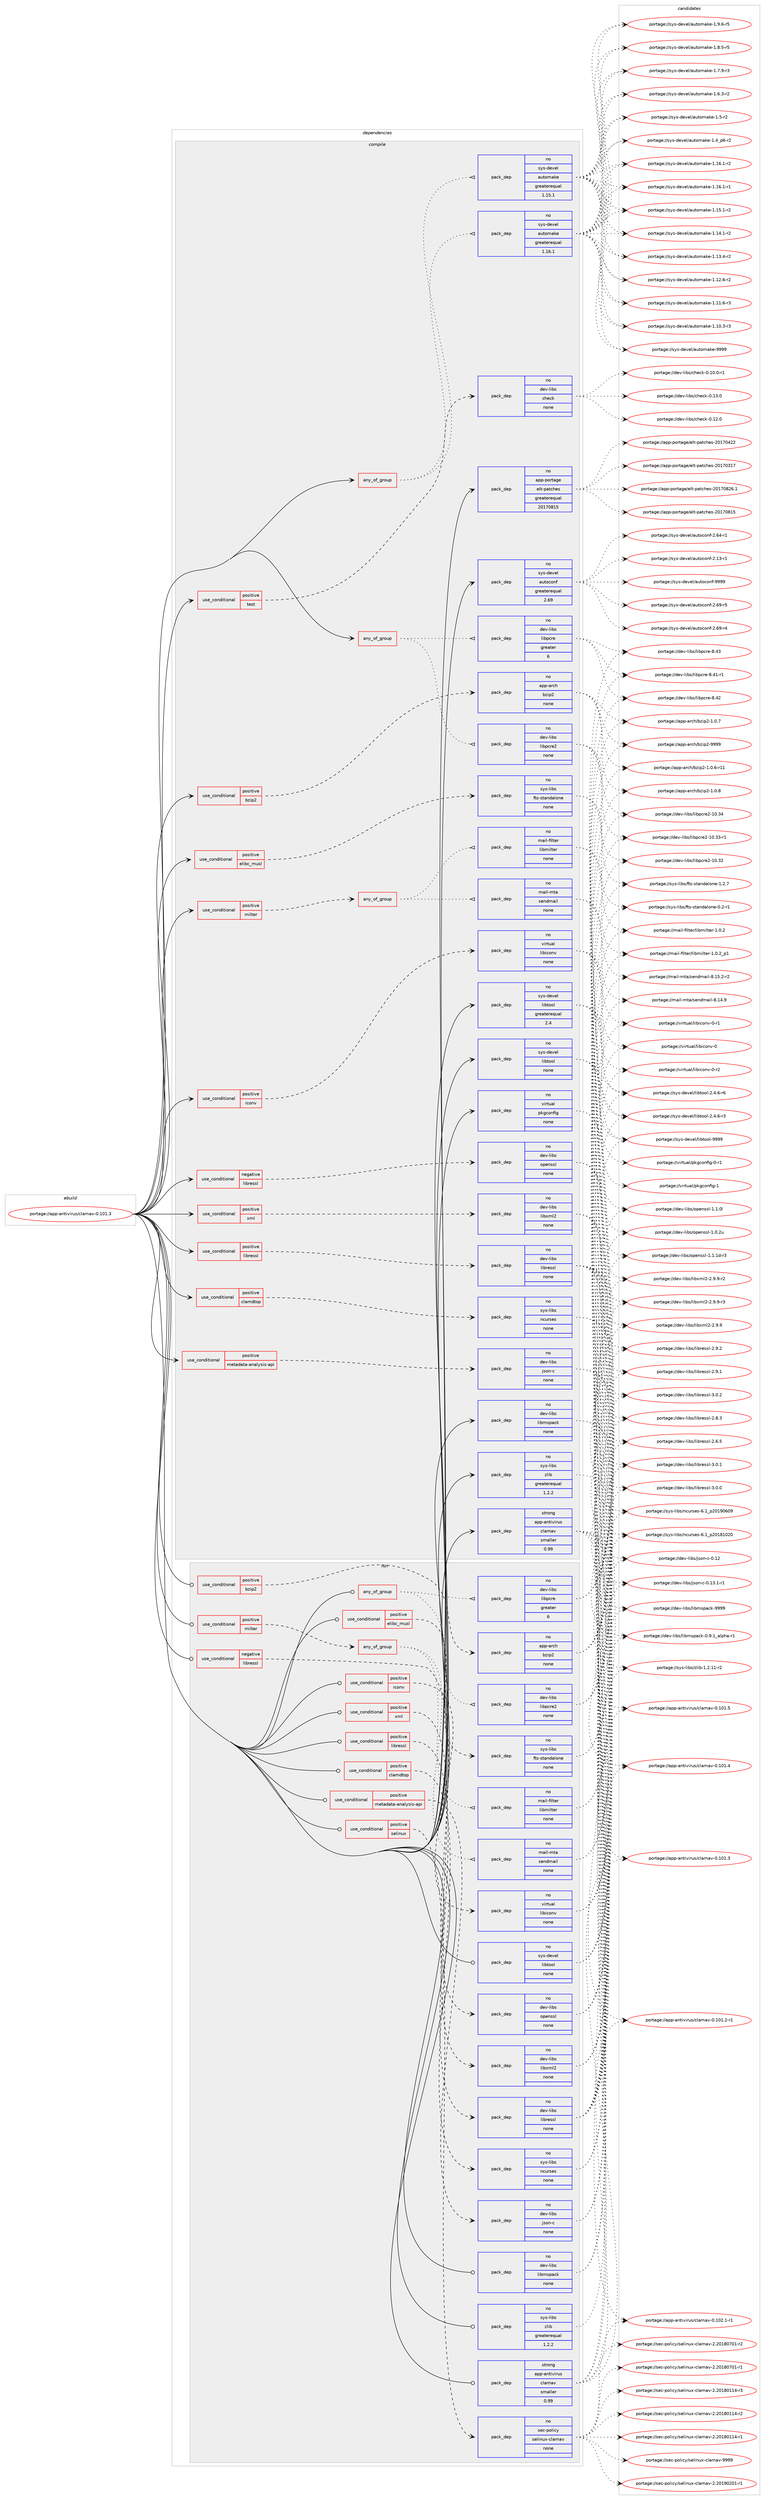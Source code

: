 digraph prolog {

# *************
# Graph options
# *************

newrank=true;
concentrate=true;
compound=true;
graph [rankdir=LR,fontname=Helvetica,fontsize=10,ranksep=1.5];#, ranksep=2.5, nodesep=0.2];
edge  [arrowhead=vee];
node  [fontname=Helvetica,fontsize=10];

# **********
# The ebuild
# **********

subgraph cluster_leftcol {
color=gray;
label=<<i>ebuild</i>>;
id [label="portage://app-antivirus/clamav-0.101.3", color=red, width=4, href="../app-antivirus/clamav-0.101.3.svg"];
}

# ****************
# The dependencies
# ****************

subgraph cluster_midcol {
color=gray;
label=<<i>dependencies</i>>;
subgraph cluster_compile {
fillcolor="#eeeeee";
style=filled;
label=<<i>compile</i>>;
subgraph any8374 {
dependency650120 [label=<<TABLE BORDER="0" CELLBORDER="1" CELLSPACING="0" CELLPADDING="4"><TR><TD CELLPADDING="10">any_of_group</TD></TR></TABLE>>, shape=none, color=red];subgraph pack487961 {
dependency650121 [label=<<TABLE BORDER="0" CELLBORDER="1" CELLSPACING="0" CELLPADDING="4" WIDTH="220"><TR><TD ROWSPAN="6" CELLPADDING="30">pack_dep</TD></TR><TR><TD WIDTH="110">no</TD></TR><TR><TD>dev-libs</TD></TR><TR><TD>libpcre2</TD></TR><TR><TD>none</TD></TR><TR><TD></TD></TR></TABLE>>, shape=none, color=blue];
}
dependency650120:e -> dependency650121:w [weight=20,style="dotted",arrowhead="oinv"];
subgraph pack487962 {
dependency650122 [label=<<TABLE BORDER="0" CELLBORDER="1" CELLSPACING="0" CELLPADDING="4" WIDTH="220"><TR><TD ROWSPAN="6" CELLPADDING="30">pack_dep</TD></TR><TR><TD WIDTH="110">no</TD></TR><TR><TD>dev-libs</TD></TR><TR><TD>libpcre</TD></TR><TR><TD>greater</TD></TR><TR><TD>6</TD></TR></TABLE>>, shape=none, color=blue];
}
dependency650120:e -> dependency650122:w [weight=20,style="dotted",arrowhead="oinv"];
}
id:e -> dependency650120:w [weight=20,style="solid",arrowhead="vee"];
subgraph any8375 {
dependency650123 [label=<<TABLE BORDER="0" CELLBORDER="1" CELLSPACING="0" CELLPADDING="4"><TR><TD CELLPADDING="10">any_of_group</TD></TR></TABLE>>, shape=none, color=red];subgraph pack487963 {
dependency650124 [label=<<TABLE BORDER="0" CELLBORDER="1" CELLSPACING="0" CELLPADDING="4" WIDTH="220"><TR><TD ROWSPAN="6" CELLPADDING="30">pack_dep</TD></TR><TR><TD WIDTH="110">no</TD></TR><TR><TD>sys-devel</TD></TR><TR><TD>automake</TD></TR><TR><TD>greaterequal</TD></TR><TR><TD>1.16.1</TD></TR></TABLE>>, shape=none, color=blue];
}
dependency650123:e -> dependency650124:w [weight=20,style="dotted",arrowhead="oinv"];
subgraph pack487964 {
dependency650125 [label=<<TABLE BORDER="0" CELLBORDER="1" CELLSPACING="0" CELLPADDING="4" WIDTH="220"><TR><TD ROWSPAN="6" CELLPADDING="30">pack_dep</TD></TR><TR><TD WIDTH="110">no</TD></TR><TR><TD>sys-devel</TD></TR><TR><TD>automake</TD></TR><TR><TD>greaterequal</TD></TR><TR><TD>1.15.1</TD></TR></TABLE>>, shape=none, color=blue];
}
dependency650123:e -> dependency650125:w [weight=20,style="dotted",arrowhead="oinv"];
}
id:e -> dependency650123:w [weight=20,style="solid",arrowhead="vee"];
subgraph cond153492 {
dependency650126 [label=<<TABLE BORDER="0" CELLBORDER="1" CELLSPACING="0" CELLPADDING="4"><TR><TD ROWSPAN="3" CELLPADDING="10">use_conditional</TD></TR><TR><TD>negative</TD></TR><TR><TD>libressl</TD></TR></TABLE>>, shape=none, color=red];
subgraph pack487965 {
dependency650127 [label=<<TABLE BORDER="0" CELLBORDER="1" CELLSPACING="0" CELLPADDING="4" WIDTH="220"><TR><TD ROWSPAN="6" CELLPADDING="30">pack_dep</TD></TR><TR><TD WIDTH="110">no</TD></TR><TR><TD>dev-libs</TD></TR><TR><TD>openssl</TD></TR><TR><TD>none</TD></TR><TR><TD></TD></TR></TABLE>>, shape=none, color=blue];
}
dependency650126:e -> dependency650127:w [weight=20,style="dashed",arrowhead="vee"];
}
id:e -> dependency650126:w [weight=20,style="solid",arrowhead="vee"];
subgraph cond153493 {
dependency650128 [label=<<TABLE BORDER="0" CELLBORDER="1" CELLSPACING="0" CELLPADDING="4"><TR><TD ROWSPAN="3" CELLPADDING="10">use_conditional</TD></TR><TR><TD>positive</TD></TR><TR><TD>bzip2</TD></TR></TABLE>>, shape=none, color=red];
subgraph pack487966 {
dependency650129 [label=<<TABLE BORDER="0" CELLBORDER="1" CELLSPACING="0" CELLPADDING="4" WIDTH="220"><TR><TD ROWSPAN="6" CELLPADDING="30">pack_dep</TD></TR><TR><TD WIDTH="110">no</TD></TR><TR><TD>app-arch</TD></TR><TR><TD>bzip2</TD></TR><TR><TD>none</TD></TR><TR><TD></TD></TR></TABLE>>, shape=none, color=blue];
}
dependency650128:e -> dependency650129:w [weight=20,style="dashed",arrowhead="vee"];
}
id:e -> dependency650128:w [weight=20,style="solid",arrowhead="vee"];
subgraph cond153494 {
dependency650130 [label=<<TABLE BORDER="0" CELLBORDER="1" CELLSPACING="0" CELLPADDING="4"><TR><TD ROWSPAN="3" CELLPADDING="10">use_conditional</TD></TR><TR><TD>positive</TD></TR><TR><TD>clamdtop</TD></TR></TABLE>>, shape=none, color=red];
subgraph pack487967 {
dependency650131 [label=<<TABLE BORDER="0" CELLBORDER="1" CELLSPACING="0" CELLPADDING="4" WIDTH="220"><TR><TD ROWSPAN="6" CELLPADDING="30">pack_dep</TD></TR><TR><TD WIDTH="110">no</TD></TR><TR><TD>sys-libs</TD></TR><TR><TD>ncurses</TD></TR><TR><TD>none</TD></TR><TR><TD></TD></TR></TABLE>>, shape=none, color=blue];
}
dependency650130:e -> dependency650131:w [weight=20,style="dashed",arrowhead="vee"];
}
id:e -> dependency650130:w [weight=20,style="solid",arrowhead="vee"];
subgraph cond153495 {
dependency650132 [label=<<TABLE BORDER="0" CELLBORDER="1" CELLSPACING="0" CELLPADDING="4"><TR><TD ROWSPAN="3" CELLPADDING="10">use_conditional</TD></TR><TR><TD>positive</TD></TR><TR><TD>elibc_musl</TD></TR></TABLE>>, shape=none, color=red];
subgraph pack487968 {
dependency650133 [label=<<TABLE BORDER="0" CELLBORDER="1" CELLSPACING="0" CELLPADDING="4" WIDTH="220"><TR><TD ROWSPAN="6" CELLPADDING="30">pack_dep</TD></TR><TR><TD WIDTH="110">no</TD></TR><TR><TD>sys-libs</TD></TR><TR><TD>fts-standalone</TD></TR><TR><TD>none</TD></TR><TR><TD></TD></TR></TABLE>>, shape=none, color=blue];
}
dependency650132:e -> dependency650133:w [weight=20,style="dashed",arrowhead="vee"];
}
id:e -> dependency650132:w [weight=20,style="solid",arrowhead="vee"];
subgraph cond153496 {
dependency650134 [label=<<TABLE BORDER="0" CELLBORDER="1" CELLSPACING="0" CELLPADDING="4"><TR><TD ROWSPAN="3" CELLPADDING="10">use_conditional</TD></TR><TR><TD>positive</TD></TR><TR><TD>iconv</TD></TR></TABLE>>, shape=none, color=red];
subgraph pack487969 {
dependency650135 [label=<<TABLE BORDER="0" CELLBORDER="1" CELLSPACING="0" CELLPADDING="4" WIDTH="220"><TR><TD ROWSPAN="6" CELLPADDING="30">pack_dep</TD></TR><TR><TD WIDTH="110">no</TD></TR><TR><TD>virtual</TD></TR><TR><TD>libiconv</TD></TR><TR><TD>none</TD></TR><TR><TD></TD></TR></TABLE>>, shape=none, color=blue];
}
dependency650134:e -> dependency650135:w [weight=20,style="dashed",arrowhead="vee"];
}
id:e -> dependency650134:w [weight=20,style="solid",arrowhead="vee"];
subgraph cond153497 {
dependency650136 [label=<<TABLE BORDER="0" CELLBORDER="1" CELLSPACING="0" CELLPADDING="4"><TR><TD ROWSPAN="3" CELLPADDING="10">use_conditional</TD></TR><TR><TD>positive</TD></TR><TR><TD>libressl</TD></TR></TABLE>>, shape=none, color=red];
subgraph pack487970 {
dependency650137 [label=<<TABLE BORDER="0" CELLBORDER="1" CELLSPACING="0" CELLPADDING="4" WIDTH="220"><TR><TD ROWSPAN="6" CELLPADDING="30">pack_dep</TD></TR><TR><TD WIDTH="110">no</TD></TR><TR><TD>dev-libs</TD></TR><TR><TD>libressl</TD></TR><TR><TD>none</TD></TR><TR><TD></TD></TR></TABLE>>, shape=none, color=blue];
}
dependency650136:e -> dependency650137:w [weight=20,style="dashed",arrowhead="vee"];
}
id:e -> dependency650136:w [weight=20,style="solid",arrowhead="vee"];
subgraph cond153498 {
dependency650138 [label=<<TABLE BORDER="0" CELLBORDER="1" CELLSPACING="0" CELLPADDING="4"><TR><TD ROWSPAN="3" CELLPADDING="10">use_conditional</TD></TR><TR><TD>positive</TD></TR><TR><TD>metadata-analysis-api</TD></TR></TABLE>>, shape=none, color=red];
subgraph pack487971 {
dependency650139 [label=<<TABLE BORDER="0" CELLBORDER="1" CELLSPACING="0" CELLPADDING="4" WIDTH="220"><TR><TD ROWSPAN="6" CELLPADDING="30">pack_dep</TD></TR><TR><TD WIDTH="110">no</TD></TR><TR><TD>dev-libs</TD></TR><TR><TD>json-c</TD></TR><TR><TD>none</TD></TR><TR><TD></TD></TR></TABLE>>, shape=none, color=blue];
}
dependency650138:e -> dependency650139:w [weight=20,style="dashed",arrowhead="vee"];
}
id:e -> dependency650138:w [weight=20,style="solid",arrowhead="vee"];
subgraph cond153499 {
dependency650140 [label=<<TABLE BORDER="0" CELLBORDER="1" CELLSPACING="0" CELLPADDING="4"><TR><TD ROWSPAN="3" CELLPADDING="10">use_conditional</TD></TR><TR><TD>positive</TD></TR><TR><TD>milter</TD></TR></TABLE>>, shape=none, color=red];
subgraph any8376 {
dependency650141 [label=<<TABLE BORDER="0" CELLBORDER="1" CELLSPACING="0" CELLPADDING="4"><TR><TD CELLPADDING="10">any_of_group</TD></TR></TABLE>>, shape=none, color=red];subgraph pack487972 {
dependency650142 [label=<<TABLE BORDER="0" CELLBORDER="1" CELLSPACING="0" CELLPADDING="4" WIDTH="220"><TR><TD ROWSPAN="6" CELLPADDING="30">pack_dep</TD></TR><TR><TD WIDTH="110">no</TD></TR><TR><TD>mail-filter</TD></TR><TR><TD>libmilter</TD></TR><TR><TD>none</TD></TR><TR><TD></TD></TR></TABLE>>, shape=none, color=blue];
}
dependency650141:e -> dependency650142:w [weight=20,style="dotted",arrowhead="oinv"];
subgraph pack487973 {
dependency650143 [label=<<TABLE BORDER="0" CELLBORDER="1" CELLSPACING="0" CELLPADDING="4" WIDTH="220"><TR><TD ROWSPAN="6" CELLPADDING="30">pack_dep</TD></TR><TR><TD WIDTH="110">no</TD></TR><TR><TD>mail-mta</TD></TR><TR><TD>sendmail</TD></TR><TR><TD>none</TD></TR><TR><TD></TD></TR></TABLE>>, shape=none, color=blue];
}
dependency650141:e -> dependency650143:w [weight=20,style="dotted",arrowhead="oinv"];
}
dependency650140:e -> dependency650141:w [weight=20,style="dashed",arrowhead="vee"];
}
id:e -> dependency650140:w [weight=20,style="solid",arrowhead="vee"];
subgraph cond153500 {
dependency650144 [label=<<TABLE BORDER="0" CELLBORDER="1" CELLSPACING="0" CELLPADDING="4"><TR><TD ROWSPAN="3" CELLPADDING="10">use_conditional</TD></TR><TR><TD>positive</TD></TR><TR><TD>test</TD></TR></TABLE>>, shape=none, color=red];
subgraph pack487974 {
dependency650145 [label=<<TABLE BORDER="0" CELLBORDER="1" CELLSPACING="0" CELLPADDING="4" WIDTH="220"><TR><TD ROWSPAN="6" CELLPADDING="30">pack_dep</TD></TR><TR><TD WIDTH="110">no</TD></TR><TR><TD>dev-libs</TD></TR><TR><TD>check</TD></TR><TR><TD>none</TD></TR><TR><TD></TD></TR></TABLE>>, shape=none, color=blue];
}
dependency650144:e -> dependency650145:w [weight=20,style="dashed",arrowhead="vee"];
}
id:e -> dependency650144:w [weight=20,style="solid",arrowhead="vee"];
subgraph cond153501 {
dependency650146 [label=<<TABLE BORDER="0" CELLBORDER="1" CELLSPACING="0" CELLPADDING="4"><TR><TD ROWSPAN="3" CELLPADDING="10">use_conditional</TD></TR><TR><TD>positive</TD></TR><TR><TD>xml</TD></TR></TABLE>>, shape=none, color=red];
subgraph pack487975 {
dependency650147 [label=<<TABLE BORDER="0" CELLBORDER="1" CELLSPACING="0" CELLPADDING="4" WIDTH="220"><TR><TD ROWSPAN="6" CELLPADDING="30">pack_dep</TD></TR><TR><TD WIDTH="110">no</TD></TR><TR><TD>dev-libs</TD></TR><TR><TD>libxml2</TD></TR><TR><TD>none</TD></TR><TR><TD></TD></TR></TABLE>>, shape=none, color=blue];
}
dependency650146:e -> dependency650147:w [weight=20,style="dashed",arrowhead="vee"];
}
id:e -> dependency650146:w [weight=20,style="solid",arrowhead="vee"];
subgraph pack487976 {
dependency650148 [label=<<TABLE BORDER="0" CELLBORDER="1" CELLSPACING="0" CELLPADDING="4" WIDTH="220"><TR><TD ROWSPAN="6" CELLPADDING="30">pack_dep</TD></TR><TR><TD WIDTH="110">no</TD></TR><TR><TD>app-portage</TD></TR><TR><TD>elt-patches</TD></TR><TR><TD>greaterequal</TD></TR><TR><TD>20170815</TD></TR></TABLE>>, shape=none, color=blue];
}
id:e -> dependency650148:w [weight=20,style="solid",arrowhead="vee"];
subgraph pack487977 {
dependency650149 [label=<<TABLE BORDER="0" CELLBORDER="1" CELLSPACING="0" CELLPADDING="4" WIDTH="220"><TR><TD ROWSPAN="6" CELLPADDING="30">pack_dep</TD></TR><TR><TD WIDTH="110">no</TD></TR><TR><TD>dev-libs</TD></TR><TR><TD>libmspack</TD></TR><TR><TD>none</TD></TR><TR><TD></TD></TR></TABLE>>, shape=none, color=blue];
}
id:e -> dependency650149:w [weight=20,style="solid",arrowhead="vee"];
subgraph pack487978 {
dependency650150 [label=<<TABLE BORDER="0" CELLBORDER="1" CELLSPACING="0" CELLPADDING="4" WIDTH="220"><TR><TD ROWSPAN="6" CELLPADDING="30">pack_dep</TD></TR><TR><TD WIDTH="110">no</TD></TR><TR><TD>sys-devel</TD></TR><TR><TD>autoconf</TD></TR><TR><TD>greaterequal</TD></TR><TR><TD>2.69</TD></TR></TABLE>>, shape=none, color=blue];
}
id:e -> dependency650150:w [weight=20,style="solid",arrowhead="vee"];
subgraph pack487979 {
dependency650151 [label=<<TABLE BORDER="0" CELLBORDER="1" CELLSPACING="0" CELLPADDING="4" WIDTH="220"><TR><TD ROWSPAN="6" CELLPADDING="30">pack_dep</TD></TR><TR><TD WIDTH="110">no</TD></TR><TR><TD>sys-devel</TD></TR><TR><TD>libtool</TD></TR><TR><TD>greaterequal</TD></TR><TR><TD>2.4</TD></TR></TABLE>>, shape=none, color=blue];
}
id:e -> dependency650151:w [weight=20,style="solid",arrowhead="vee"];
subgraph pack487980 {
dependency650152 [label=<<TABLE BORDER="0" CELLBORDER="1" CELLSPACING="0" CELLPADDING="4" WIDTH="220"><TR><TD ROWSPAN="6" CELLPADDING="30">pack_dep</TD></TR><TR><TD WIDTH="110">no</TD></TR><TR><TD>sys-devel</TD></TR><TR><TD>libtool</TD></TR><TR><TD>none</TD></TR><TR><TD></TD></TR></TABLE>>, shape=none, color=blue];
}
id:e -> dependency650152:w [weight=20,style="solid",arrowhead="vee"];
subgraph pack487981 {
dependency650153 [label=<<TABLE BORDER="0" CELLBORDER="1" CELLSPACING="0" CELLPADDING="4" WIDTH="220"><TR><TD ROWSPAN="6" CELLPADDING="30">pack_dep</TD></TR><TR><TD WIDTH="110">no</TD></TR><TR><TD>sys-libs</TD></TR><TR><TD>zlib</TD></TR><TR><TD>greaterequal</TD></TR><TR><TD>1.2.2</TD></TR></TABLE>>, shape=none, color=blue];
}
id:e -> dependency650153:w [weight=20,style="solid",arrowhead="vee"];
subgraph pack487982 {
dependency650154 [label=<<TABLE BORDER="0" CELLBORDER="1" CELLSPACING="0" CELLPADDING="4" WIDTH="220"><TR><TD ROWSPAN="6" CELLPADDING="30">pack_dep</TD></TR><TR><TD WIDTH="110">no</TD></TR><TR><TD>virtual</TD></TR><TR><TD>pkgconfig</TD></TR><TR><TD>none</TD></TR><TR><TD></TD></TR></TABLE>>, shape=none, color=blue];
}
id:e -> dependency650154:w [weight=20,style="solid",arrowhead="vee"];
subgraph pack487983 {
dependency650155 [label=<<TABLE BORDER="0" CELLBORDER="1" CELLSPACING="0" CELLPADDING="4" WIDTH="220"><TR><TD ROWSPAN="6" CELLPADDING="30">pack_dep</TD></TR><TR><TD WIDTH="110">strong</TD></TR><TR><TD>app-antivirus</TD></TR><TR><TD>clamav</TD></TR><TR><TD>smaller</TD></TR><TR><TD>0.99</TD></TR></TABLE>>, shape=none, color=blue];
}
id:e -> dependency650155:w [weight=20,style="solid",arrowhead="vee"];
}
subgraph cluster_compileandrun {
fillcolor="#eeeeee";
style=filled;
label=<<i>compile and run</i>>;
}
subgraph cluster_run {
fillcolor="#eeeeee";
style=filled;
label=<<i>run</i>>;
subgraph any8377 {
dependency650156 [label=<<TABLE BORDER="0" CELLBORDER="1" CELLSPACING="0" CELLPADDING="4"><TR><TD CELLPADDING="10">any_of_group</TD></TR></TABLE>>, shape=none, color=red];subgraph pack487984 {
dependency650157 [label=<<TABLE BORDER="0" CELLBORDER="1" CELLSPACING="0" CELLPADDING="4" WIDTH="220"><TR><TD ROWSPAN="6" CELLPADDING="30">pack_dep</TD></TR><TR><TD WIDTH="110">no</TD></TR><TR><TD>dev-libs</TD></TR><TR><TD>libpcre2</TD></TR><TR><TD>none</TD></TR><TR><TD></TD></TR></TABLE>>, shape=none, color=blue];
}
dependency650156:e -> dependency650157:w [weight=20,style="dotted",arrowhead="oinv"];
subgraph pack487985 {
dependency650158 [label=<<TABLE BORDER="0" CELLBORDER="1" CELLSPACING="0" CELLPADDING="4" WIDTH="220"><TR><TD ROWSPAN="6" CELLPADDING="30">pack_dep</TD></TR><TR><TD WIDTH="110">no</TD></TR><TR><TD>dev-libs</TD></TR><TR><TD>libpcre</TD></TR><TR><TD>greater</TD></TR><TR><TD>6</TD></TR></TABLE>>, shape=none, color=blue];
}
dependency650156:e -> dependency650158:w [weight=20,style="dotted",arrowhead="oinv"];
}
id:e -> dependency650156:w [weight=20,style="solid",arrowhead="odot"];
subgraph cond153502 {
dependency650159 [label=<<TABLE BORDER="0" CELLBORDER="1" CELLSPACING="0" CELLPADDING="4"><TR><TD ROWSPAN="3" CELLPADDING="10">use_conditional</TD></TR><TR><TD>negative</TD></TR><TR><TD>libressl</TD></TR></TABLE>>, shape=none, color=red];
subgraph pack487986 {
dependency650160 [label=<<TABLE BORDER="0" CELLBORDER="1" CELLSPACING="0" CELLPADDING="4" WIDTH="220"><TR><TD ROWSPAN="6" CELLPADDING="30">pack_dep</TD></TR><TR><TD WIDTH="110">no</TD></TR><TR><TD>dev-libs</TD></TR><TR><TD>openssl</TD></TR><TR><TD>none</TD></TR><TR><TD></TD></TR></TABLE>>, shape=none, color=blue];
}
dependency650159:e -> dependency650160:w [weight=20,style="dashed",arrowhead="vee"];
}
id:e -> dependency650159:w [weight=20,style="solid",arrowhead="odot"];
subgraph cond153503 {
dependency650161 [label=<<TABLE BORDER="0" CELLBORDER="1" CELLSPACING="0" CELLPADDING="4"><TR><TD ROWSPAN="3" CELLPADDING="10">use_conditional</TD></TR><TR><TD>positive</TD></TR><TR><TD>bzip2</TD></TR></TABLE>>, shape=none, color=red];
subgraph pack487987 {
dependency650162 [label=<<TABLE BORDER="0" CELLBORDER="1" CELLSPACING="0" CELLPADDING="4" WIDTH="220"><TR><TD ROWSPAN="6" CELLPADDING="30">pack_dep</TD></TR><TR><TD WIDTH="110">no</TD></TR><TR><TD>app-arch</TD></TR><TR><TD>bzip2</TD></TR><TR><TD>none</TD></TR><TR><TD></TD></TR></TABLE>>, shape=none, color=blue];
}
dependency650161:e -> dependency650162:w [weight=20,style="dashed",arrowhead="vee"];
}
id:e -> dependency650161:w [weight=20,style="solid",arrowhead="odot"];
subgraph cond153504 {
dependency650163 [label=<<TABLE BORDER="0" CELLBORDER="1" CELLSPACING="0" CELLPADDING="4"><TR><TD ROWSPAN="3" CELLPADDING="10">use_conditional</TD></TR><TR><TD>positive</TD></TR><TR><TD>clamdtop</TD></TR></TABLE>>, shape=none, color=red];
subgraph pack487988 {
dependency650164 [label=<<TABLE BORDER="0" CELLBORDER="1" CELLSPACING="0" CELLPADDING="4" WIDTH="220"><TR><TD ROWSPAN="6" CELLPADDING="30">pack_dep</TD></TR><TR><TD WIDTH="110">no</TD></TR><TR><TD>sys-libs</TD></TR><TR><TD>ncurses</TD></TR><TR><TD>none</TD></TR><TR><TD></TD></TR></TABLE>>, shape=none, color=blue];
}
dependency650163:e -> dependency650164:w [weight=20,style="dashed",arrowhead="vee"];
}
id:e -> dependency650163:w [weight=20,style="solid",arrowhead="odot"];
subgraph cond153505 {
dependency650165 [label=<<TABLE BORDER="0" CELLBORDER="1" CELLSPACING="0" CELLPADDING="4"><TR><TD ROWSPAN="3" CELLPADDING="10">use_conditional</TD></TR><TR><TD>positive</TD></TR><TR><TD>elibc_musl</TD></TR></TABLE>>, shape=none, color=red];
subgraph pack487989 {
dependency650166 [label=<<TABLE BORDER="0" CELLBORDER="1" CELLSPACING="0" CELLPADDING="4" WIDTH="220"><TR><TD ROWSPAN="6" CELLPADDING="30">pack_dep</TD></TR><TR><TD WIDTH="110">no</TD></TR><TR><TD>sys-libs</TD></TR><TR><TD>fts-standalone</TD></TR><TR><TD>none</TD></TR><TR><TD></TD></TR></TABLE>>, shape=none, color=blue];
}
dependency650165:e -> dependency650166:w [weight=20,style="dashed",arrowhead="vee"];
}
id:e -> dependency650165:w [weight=20,style="solid",arrowhead="odot"];
subgraph cond153506 {
dependency650167 [label=<<TABLE BORDER="0" CELLBORDER="1" CELLSPACING="0" CELLPADDING="4"><TR><TD ROWSPAN="3" CELLPADDING="10">use_conditional</TD></TR><TR><TD>positive</TD></TR><TR><TD>iconv</TD></TR></TABLE>>, shape=none, color=red];
subgraph pack487990 {
dependency650168 [label=<<TABLE BORDER="0" CELLBORDER="1" CELLSPACING="0" CELLPADDING="4" WIDTH="220"><TR><TD ROWSPAN="6" CELLPADDING="30">pack_dep</TD></TR><TR><TD WIDTH="110">no</TD></TR><TR><TD>virtual</TD></TR><TR><TD>libiconv</TD></TR><TR><TD>none</TD></TR><TR><TD></TD></TR></TABLE>>, shape=none, color=blue];
}
dependency650167:e -> dependency650168:w [weight=20,style="dashed",arrowhead="vee"];
}
id:e -> dependency650167:w [weight=20,style="solid",arrowhead="odot"];
subgraph cond153507 {
dependency650169 [label=<<TABLE BORDER="0" CELLBORDER="1" CELLSPACING="0" CELLPADDING="4"><TR><TD ROWSPAN="3" CELLPADDING="10">use_conditional</TD></TR><TR><TD>positive</TD></TR><TR><TD>libressl</TD></TR></TABLE>>, shape=none, color=red];
subgraph pack487991 {
dependency650170 [label=<<TABLE BORDER="0" CELLBORDER="1" CELLSPACING="0" CELLPADDING="4" WIDTH="220"><TR><TD ROWSPAN="6" CELLPADDING="30">pack_dep</TD></TR><TR><TD WIDTH="110">no</TD></TR><TR><TD>dev-libs</TD></TR><TR><TD>libressl</TD></TR><TR><TD>none</TD></TR><TR><TD></TD></TR></TABLE>>, shape=none, color=blue];
}
dependency650169:e -> dependency650170:w [weight=20,style="dashed",arrowhead="vee"];
}
id:e -> dependency650169:w [weight=20,style="solid",arrowhead="odot"];
subgraph cond153508 {
dependency650171 [label=<<TABLE BORDER="0" CELLBORDER="1" CELLSPACING="0" CELLPADDING="4"><TR><TD ROWSPAN="3" CELLPADDING="10">use_conditional</TD></TR><TR><TD>positive</TD></TR><TR><TD>metadata-analysis-api</TD></TR></TABLE>>, shape=none, color=red];
subgraph pack487992 {
dependency650172 [label=<<TABLE BORDER="0" CELLBORDER="1" CELLSPACING="0" CELLPADDING="4" WIDTH="220"><TR><TD ROWSPAN="6" CELLPADDING="30">pack_dep</TD></TR><TR><TD WIDTH="110">no</TD></TR><TR><TD>dev-libs</TD></TR><TR><TD>json-c</TD></TR><TR><TD>none</TD></TR><TR><TD></TD></TR></TABLE>>, shape=none, color=blue];
}
dependency650171:e -> dependency650172:w [weight=20,style="dashed",arrowhead="vee"];
}
id:e -> dependency650171:w [weight=20,style="solid",arrowhead="odot"];
subgraph cond153509 {
dependency650173 [label=<<TABLE BORDER="0" CELLBORDER="1" CELLSPACING="0" CELLPADDING="4"><TR><TD ROWSPAN="3" CELLPADDING="10">use_conditional</TD></TR><TR><TD>positive</TD></TR><TR><TD>milter</TD></TR></TABLE>>, shape=none, color=red];
subgraph any8378 {
dependency650174 [label=<<TABLE BORDER="0" CELLBORDER="1" CELLSPACING="0" CELLPADDING="4"><TR><TD CELLPADDING="10">any_of_group</TD></TR></TABLE>>, shape=none, color=red];subgraph pack487993 {
dependency650175 [label=<<TABLE BORDER="0" CELLBORDER="1" CELLSPACING="0" CELLPADDING="4" WIDTH="220"><TR><TD ROWSPAN="6" CELLPADDING="30">pack_dep</TD></TR><TR><TD WIDTH="110">no</TD></TR><TR><TD>mail-filter</TD></TR><TR><TD>libmilter</TD></TR><TR><TD>none</TD></TR><TR><TD></TD></TR></TABLE>>, shape=none, color=blue];
}
dependency650174:e -> dependency650175:w [weight=20,style="dotted",arrowhead="oinv"];
subgraph pack487994 {
dependency650176 [label=<<TABLE BORDER="0" CELLBORDER="1" CELLSPACING="0" CELLPADDING="4" WIDTH="220"><TR><TD ROWSPAN="6" CELLPADDING="30">pack_dep</TD></TR><TR><TD WIDTH="110">no</TD></TR><TR><TD>mail-mta</TD></TR><TR><TD>sendmail</TD></TR><TR><TD>none</TD></TR><TR><TD></TD></TR></TABLE>>, shape=none, color=blue];
}
dependency650174:e -> dependency650176:w [weight=20,style="dotted",arrowhead="oinv"];
}
dependency650173:e -> dependency650174:w [weight=20,style="dashed",arrowhead="vee"];
}
id:e -> dependency650173:w [weight=20,style="solid",arrowhead="odot"];
subgraph cond153510 {
dependency650177 [label=<<TABLE BORDER="0" CELLBORDER="1" CELLSPACING="0" CELLPADDING="4"><TR><TD ROWSPAN="3" CELLPADDING="10">use_conditional</TD></TR><TR><TD>positive</TD></TR><TR><TD>selinux</TD></TR></TABLE>>, shape=none, color=red];
subgraph pack487995 {
dependency650178 [label=<<TABLE BORDER="0" CELLBORDER="1" CELLSPACING="0" CELLPADDING="4" WIDTH="220"><TR><TD ROWSPAN="6" CELLPADDING="30">pack_dep</TD></TR><TR><TD WIDTH="110">no</TD></TR><TR><TD>sec-policy</TD></TR><TR><TD>selinux-clamav</TD></TR><TR><TD>none</TD></TR><TR><TD></TD></TR></TABLE>>, shape=none, color=blue];
}
dependency650177:e -> dependency650178:w [weight=20,style="dashed",arrowhead="vee"];
}
id:e -> dependency650177:w [weight=20,style="solid",arrowhead="odot"];
subgraph cond153511 {
dependency650179 [label=<<TABLE BORDER="0" CELLBORDER="1" CELLSPACING="0" CELLPADDING="4"><TR><TD ROWSPAN="3" CELLPADDING="10">use_conditional</TD></TR><TR><TD>positive</TD></TR><TR><TD>xml</TD></TR></TABLE>>, shape=none, color=red];
subgraph pack487996 {
dependency650180 [label=<<TABLE BORDER="0" CELLBORDER="1" CELLSPACING="0" CELLPADDING="4" WIDTH="220"><TR><TD ROWSPAN="6" CELLPADDING="30">pack_dep</TD></TR><TR><TD WIDTH="110">no</TD></TR><TR><TD>dev-libs</TD></TR><TR><TD>libxml2</TD></TR><TR><TD>none</TD></TR><TR><TD></TD></TR></TABLE>>, shape=none, color=blue];
}
dependency650179:e -> dependency650180:w [weight=20,style="dashed",arrowhead="vee"];
}
id:e -> dependency650179:w [weight=20,style="solid",arrowhead="odot"];
subgraph pack487997 {
dependency650181 [label=<<TABLE BORDER="0" CELLBORDER="1" CELLSPACING="0" CELLPADDING="4" WIDTH="220"><TR><TD ROWSPAN="6" CELLPADDING="30">pack_dep</TD></TR><TR><TD WIDTH="110">no</TD></TR><TR><TD>dev-libs</TD></TR><TR><TD>libmspack</TD></TR><TR><TD>none</TD></TR><TR><TD></TD></TR></TABLE>>, shape=none, color=blue];
}
id:e -> dependency650181:w [weight=20,style="solid",arrowhead="odot"];
subgraph pack487998 {
dependency650182 [label=<<TABLE BORDER="0" CELLBORDER="1" CELLSPACING="0" CELLPADDING="4" WIDTH="220"><TR><TD ROWSPAN="6" CELLPADDING="30">pack_dep</TD></TR><TR><TD WIDTH="110">no</TD></TR><TR><TD>sys-devel</TD></TR><TR><TD>libtool</TD></TR><TR><TD>none</TD></TR><TR><TD></TD></TR></TABLE>>, shape=none, color=blue];
}
id:e -> dependency650182:w [weight=20,style="solid",arrowhead="odot"];
subgraph pack487999 {
dependency650183 [label=<<TABLE BORDER="0" CELLBORDER="1" CELLSPACING="0" CELLPADDING="4" WIDTH="220"><TR><TD ROWSPAN="6" CELLPADDING="30">pack_dep</TD></TR><TR><TD WIDTH="110">no</TD></TR><TR><TD>sys-libs</TD></TR><TR><TD>zlib</TD></TR><TR><TD>greaterequal</TD></TR><TR><TD>1.2.2</TD></TR></TABLE>>, shape=none, color=blue];
}
id:e -> dependency650183:w [weight=20,style="solid",arrowhead="odot"];
subgraph pack488000 {
dependency650184 [label=<<TABLE BORDER="0" CELLBORDER="1" CELLSPACING="0" CELLPADDING="4" WIDTH="220"><TR><TD ROWSPAN="6" CELLPADDING="30">pack_dep</TD></TR><TR><TD WIDTH="110">strong</TD></TR><TR><TD>app-antivirus</TD></TR><TR><TD>clamav</TD></TR><TR><TD>smaller</TD></TR><TR><TD>0.99</TD></TR></TABLE>>, shape=none, color=blue];
}
id:e -> dependency650184:w [weight=20,style="solid",arrowhead="odot"];
}
}

# **************
# The candidates
# **************

subgraph cluster_choices {
rank=same;
color=gray;
label=<<i>candidates</i>>;

subgraph choice487961 {
color=black;
nodesep=1;
choice100101118451081059811547108105981129911410150454948465152 [label="portage://dev-libs/libpcre2-10.34", color=red, width=4,href="../dev-libs/libpcre2-10.34.svg"];
choice1001011184510810598115471081059811299114101504549484651514511449 [label="portage://dev-libs/libpcre2-10.33-r1", color=red, width=4,href="../dev-libs/libpcre2-10.33-r1.svg"];
choice100101118451081059811547108105981129911410150454948465150 [label="portage://dev-libs/libpcre2-10.32", color=red, width=4,href="../dev-libs/libpcre2-10.32.svg"];
dependency650121:e -> choice100101118451081059811547108105981129911410150454948465152:w [style=dotted,weight="100"];
dependency650121:e -> choice1001011184510810598115471081059811299114101504549484651514511449:w [style=dotted,weight="100"];
dependency650121:e -> choice100101118451081059811547108105981129911410150454948465150:w [style=dotted,weight="100"];
}
subgraph choice487962 {
color=black;
nodesep=1;
choice10010111845108105981154710810598112991141014556465251 [label="portage://dev-libs/libpcre-8.43", color=red, width=4,href="../dev-libs/libpcre-8.43.svg"];
choice10010111845108105981154710810598112991141014556465250 [label="portage://dev-libs/libpcre-8.42", color=red, width=4,href="../dev-libs/libpcre-8.42.svg"];
choice100101118451081059811547108105981129911410145564652494511449 [label="portage://dev-libs/libpcre-8.41-r1", color=red, width=4,href="../dev-libs/libpcre-8.41-r1.svg"];
dependency650122:e -> choice10010111845108105981154710810598112991141014556465251:w [style=dotted,weight="100"];
dependency650122:e -> choice10010111845108105981154710810598112991141014556465250:w [style=dotted,weight="100"];
dependency650122:e -> choice100101118451081059811547108105981129911410145564652494511449:w [style=dotted,weight="100"];
}
subgraph choice487963 {
color=black;
nodesep=1;
choice115121115451001011181011084797117116111109971071014557575757 [label="portage://sys-devel/automake-9999", color=red, width=4,href="../sys-devel/automake-9999.svg"];
choice115121115451001011181011084797117116111109971071014549465746544511453 [label="portage://sys-devel/automake-1.9.6-r5", color=red, width=4,href="../sys-devel/automake-1.9.6-r5.svg"];
choice115121115451001011181011084797117116111109971071014549465646534511453 [label="portage://sys-devel/automake-1.8.5-r5", color=red, width=4,href="../sys-devel/automake-1.8.5-r5.svg"];
choice115121115451001011181011084797117116111109971071014549465546574511451 [label="portage://sys-devel/automake-1.7.9-r3", color=red, width=4,href="../sys-devel/automake-1.7.9-r3.svg"];
choice115121115451001011181011084797117116111109971071014549465446514511450 [label="portage://sys-devel/automake-1.6.3-r2", color=red, width=4,href="../sys-devel/automake-1.6.3-r2.svg"];
choice11512111545100101118101108479711711611110997107101454946534511450 [label="portage://sys-devel/automake-1.5-r2", color=red, width=4,href="../sys-devel/automake-1.5-r2.svg"];
choice115121115451001011181011084797117116111109971071014549465295112544511450 [label="portage://sys-devel/automake-1.4_p6-r2", color=red, width=4,href="../sys-devel/automake-1.4_p6-r2.svg"];
choice11512111545100101118101108479711711611110997107101454946495446494511450 [label="portage://sys-devel/automake-1.16.1-r2", color=red, width=4,href="../sys-devel/automake-1.16.1-r2.svg"];
choice11512111545100101118101108479711711611110997107101454946495446494511449 [label="portage://sys-devel/automake-1.16.1-r1", color=red, width=4,href="../sys-devel/automake-1.16.1-r1.svg"];
choice11512111545100101118101108479711711611110997107101454946495346494511450 [label="portage://sys-devel/automake-1.15.1-r2", color=red, width=4,href="../sys-devel/automake-1.15.1-r2.svg"];
choice11512111545100101118101108479711711611110997107101454946495246494511450 [label="portage://sys-devel/automake-1.14.1-r2", color=red, width=4,href="../sys-devel/automake-1.14.1-r2.svg"];
choice11512111545100101118101108479711711611110997107101454946495146524511450 [label="portage://sys-devel/automake-1.13.4-r2", color=red, width=4,href="../sys-devel/automake-1.13.4-r2.svg"];
choice11512111545100101118101108479711711611110997107101454946495046544511450 [label="portage://sys-devel/automake-1.12.6-r2", color=red, width=4,href="../sys-devel/automake-1.12.6-r2.svg"];
choice11512111545100101118101108479711711611110997107101454946494946544511451 [label="portage://sys-devel/automake-1.11.6-r3", color=red, width=4,href="../sys-devel/automake-1.11.6-r3.svg"];
choice11512111545100101118101108479711711611110997107101454946494846514511451 [label="portage://sys-devel/automake-1.10.3-r3", color=red, width=4,href="../sys-devel/automake-1.10.3-r3.svg"];
dependency650124:e -> choice115121115451001011181011084797117116111109971071014557575757:w [style=dotted,weight="100"];
dependency650124:e -> choice115121115451001011181011084797117116111109971071014549465746544511453:w [style=dotted,weight="100"];
dependency650124:e -> choice115121115451001011181011084797117116111109971071014549465646534511453:w [style=dotted,weight="100"];
dependency650124:e -> choice115121115451001011181011084797117116111109971071014549465546574511451:w [style=dotted,weight="100"];
dependency650124:e -> choice115121115451001011181011084797117116111109971071014549465446514511450:w [style=dotted,weight="100"];
dependency650124:e -> choice11512111545100101118101108479711711611110997107101454946534511450:w [style=dotted,weight="100"];
dependency650124:e -> choice115121115451001011181011084797117116111109971071014549465295112544511450:w [style=dotted,weight="100"];
dependency650124:e -> choice11512111545100101118101108479711711611110997107101454946495446494511450:w [style=dotted,weight="100"];
dependency650124:e -> choice11512111545100101118101108479711711611110997107101454946495446494511449:w [style=dotted,weight="100"];
dependency650124:e -> choice11512111545100101118101108479711711611110997107101454946495346494511450:w [style=dotted,weight="100"];
dependency650124:e -> choice11512111545100101118101108479711711611110997107101454946495246494511450:w [style=dotted,weight="100"];
dependency650124:e -> choice11512111545100101118101108479711711611110997107101454946495146524511450:w [style=dotted,weight="100"];
dependency650124:e -> choice11512111545100101118101108479711711611110997107101454946495046544511450:w [style=dotted,weight="100"];
dependency650124:e -> choice11512111545100101118101108479711711611110997107101454946494946544511451:w [style=dotted,weight="100"];
dependency650124:e -> choice11512111545100101118101108479711711611110997107101454946494846514511451:w [style=dotted,weight="100"];
}
subgraph choice487964 {
color=black;
nodesep=1;
choice115121115451001011181011084797117116111109971071014557575757 [label="portage://sys-devel/automake-9999", color=red, width=4,href="../sys-devel/automake-9999.svg"];
choice115121115451001011181011084797117116111109971071014549465746544511453 [label="portage://sys-devel/automake-1.9.6-r5", color=red, width=4,href="../sys-devel/automake-1.9.6-r5.svg"];
choice115121115451001011181011084797117116111109971071014549465646534511453 [label="portage://sys-devel/automake-1.8.5-r5", color=red, width=4,href="../sys-devel/automake-1.8.5-r5.svg"];
choice115121115451001011181011084797117116111109971071014549465546574511451 [label="portage://sys-devel/automake-1.7.9-r3", color=red, width=4,href="../sys-devel/automake-1.7.9-r3.svg"];
choice115121115451001011181011084797117116111109971071014549465446514511450 [label="portage://sys-devel/automake-1.6.3-r2", color=red, width=4,href="../sys-devel/automake-1.6.3-r2.svg"];
choice11512111545100101118101108479711711611110997107101454946534511450 [label="portage://sys-devel/automake-1.5-r2", color=red, width=4,href="../sys-devel/automake-1.5-r2.svg"];
choice115121115451001011181011084797117116111109971071014549465295112544511450 [label="portage://sys-devel/automake-1.4_p6-r2", color=red, width=4,href="../sys-devel/automake-1.4_p6-r2.svg"];
choice11512111545100101118101108479711711611110997107101454946495446494511450 [label="portage://sys-devel/automake-1.16.1-r2", color=red, width=4,href="../sys-devel/automake-1.16.1-r2.svg"];
choice11512111545100101118101108479711711611110997107101454946495446494511449 [label="portage://sys-devel/automake-1.16.1-r1", color=red, width=4,href="../sys-devel/automake-1.16.1-r1.svg"];
choice11512111545100101118101108479711711611110997107101454946495346494511450 [label="portage://sys-devel/automake-1.15.1-r2", color=red, width=4,href="../sys-devel/automake-1.15.1-r2.svg"];
choice11512111545100101118101108479711711611110997107101454946495246494511450 [label="portage://sys-devel/automake-1.14.1-r2", color=red, width=4,href="../sys-devel/automake-1.14.1-r2.svg"];
choice11512111545100101118101108479711711611110997107101454946495146524511450 [label="portage://sys-devel/automake-1.13.4-r2", color=red, width=4,href="../sys-devel/automake-1.13.4-r2.svg"];
choice11512111545100101118101108479711711611110997107101454946495046544511450 [label="portage://sys-devel/automake-1.12.6-r2", color=red, width=4,href="../sys-devel/automake-1.12.6-r2.svg"];
choice11512111545100101118101108479711711611110997107101454946494946544511451 [label="portage://sys-devel/automake-1.11.6-r3", color=red, width=4,href="../sys-devel/automake-1.11.6-r3.svg"];
choice11512111545100101118101108479711711611110997107101454946494846514511451 [label="portage://sys-devel/automake-1.10.3-r3", color=red, width=4,href="../sys-devel/automake-1.10.3-r3.svg"];
dependency650125:e -> choice115121115451001011181011084797117116111109971071014557575757:w [style=dotted,weight="100"];
dependency650125:e -> choice115121115451001011181011084797117116111109971071014549465746544511453:w [style=dotted,weight="100"];
dependency650125:e -> choice115121115451001011181011084797117116111109971071014549465646534511453:w [style=dotted,weight="100"];
dependency650125:e -> choice115121115451001011181011084797117116111109971071014549465546574511451:w [style=dotted,weight="100"];
dependency650125:e -> choice115121115451001011181011084797117116111109971071014549465446514511450:w [style=dotted,weight="100"];
dependency650125:e -> choice11512111545100101118101108479711711611110997107101454946534511450:w [style=dotted,weight="100"];
dependency650125:e -> choice115121115451001011181011084797117116111109971071014549465295112544511450:w [style=dotted,weight="100"];
dependency650125:e -> choice11512111545100101118101108479711711611110997107101454946495446494511450:w [style=dotted,weight="100"];
dependency650125:e -> choice11512111545100101118101108479711711611110997107101454946495446494511449:w [style=dotted,weight="100"];
dependency650125:e -> choice11512111545100101118101108479711711611110997107101454946495346494511450:w [style=dotted,weight="100"];
dependency650125:e -> choice11512111545100101118101108479711711611110997107101454946495246494511450:w [style=dotted,weight="100"];
dependency650125:e -> choice11512111545100101118101108479711711611110997107101454946495146524511450:w [style=dotted,weight="100"];
dependency650125:e -> choice11512111545100101118101108479711711611110997107101454946495046544511450:w [style=dotted,weight="100"];
dependency650125:e -> choice11512111545100101118101108479711711611110997107101454946494946544511451:w [style=dotted,weight="100"];
dependency650125:e -> choice11512111545100101118101108479711711611110997107101454946494846514511451:w [style=dotted,weight="100"];
}
subgraph choice487965 {
color=black;
nodesep=1;
choice1001011184510810598115471111121011101151151084549464946491004511451 [label="portage://dev-libs/openssl-1.1.1d-r3", color=red, width=4,href="../dev-libs/openssl-1.1.1d-r3.svg"];
choice100101118451081059811547111112101110115115108454946494648108 [label="portage://dev-libs/openssl-1.1.0l", color=red, width=4,href="../dev-libs/openssl-1.1.0l.svg"];
choice100101118451081059811547111112101110115115108454946484650117 [label="portage://dev-libs/openssl-1.0.2u", color=red, width=4,href="../dev-libs/openssl-1.0.2u.svg"];
dependency650127:e -> choice1001011184510810598115471111121011101151151084549464946491004511451:w [style=dotted,weight="100"];
dependency650127:e -> choice100101118451081059811547111112101110115115108454946494648108:w [style=dotted,weight="100"];
dependency650127:e -> choice100101118451081059811547111112101110115115108454946484650117:w [style=dotted,weight="100"];
}
subgraph choice487966 {
color=black;
nodesep=1;
choice971121124597114991044798122105112504557575757 [label="portage://app-arch/bzip2-9999", color=red, width=4,href="../app-arch/bzip2-9999.svg"];
choice97112112459711499104479812210511250454946484656 [label="portage://app-arch/bzip2-1.0.8", color=red, width=4,href="../app-arch/bzip2-1.0.8.svg"];
choice97112112459711499104479812210511250454946484655 [label="portage://app-arch/bzip2-1.0.7", color=red, width=4,href="../app-arch/bzip2-1.0.7.svg"];
choice97112112459711499104479812210511250454946484654451144949 [label="portage://app-arch/bzip2-1.0.6-r11", color=red, width=4,href="../app-arch/bzip2-1.0.6-r11.svg"];
dependency650129:e -> choice971121124597114991044798122105112504557575757:w [style=dotted,weight="100"];
dependency650129:e -> choice97112112459711499104479812210511250454946484656:w [style=dotted,weight="100"];
dependency650129:e -> choice97112112459711499104479812210511250454946484655:w [style=dotted,weight="100"];
dependency650129:e -> choice97112112459711499104479812210511250454946484654451144949:w [style=dotted,weight="100"];
}
subgraph choice487967 {
color=black;
nodesep=1;
choice1151211154510810598115471109911711411510111545544649951125048495748544857 [label="portage://sys-libs/ncurses-6.1_p20190609", color=red, width=4,href="../sys-libs/ncurses-6.1_p20190609.svg"];
choice1151211154510810598115471109911711411510111545544649951125048495649485048 [label="portage://sys-libs/ncurses-6.1_p20181020", color=red, width=4,href="../sys-libs/ncurses-6.1_p20181020.svg"];
dependency650131:e -> choice1151211154510810598115471109911711411510111545544649951125048495748544857:w [style=dotted,weight="100"];
dependency650131:e -> choice1151211154510810598115471109911711411510111545544649951125048495649485048:w [style=dotted,weight="100"];
}
subgraph choice487968 {
color=black;
nodesep=1;
choice115121115451081059811547102116115451151169711010097108111110101454946504655 [label="portage://sys-libs/fts-standalone-1.2.7", color=red, width=4,href="../sys-libs/fts-standalone-1.2.7.svg"];
choice115121115451081059811547102116115451151169711010097108111110101454846504511449 [label="portage://sys-libs/fts-standalone-0.2-r1", color=red, width=4,href="../sys-libs/fts-standalone-0.2-r1.svg"];
dependency650133:e -> choice115121115451081059811547102116115451151169711010097108111110101454946504655:w [style=dotted,weight="100"];
dependency650133:e -> choice115121115451081059811547102116115451151169711010097108111110101454846504511449:w [style=dotted,weight="100"];
}
subgraph choice487969 {
color=black;
nodesep=1;
choice1181051141161179710847108105981059911111011845484511450 [label="portage://virtual/libiconv-0-r2", color=red, width=4,href="../virtual/libiconv-0-r2.svg"];
choice1181051141161179710847108105981059911111011845484511449 [label="portage://virtual/libiconv-0-r1", color=red, width=4,href="../virtual/libiconv-0-r1.svg"];
choice118105114116117971084710810598105991111101184548 [label="portage://virtual/libiconv-0", color=red, width=4,href="../virtual/libiconv-0.svg"];
dependency650135:e -> choice1181051141161179710847108105981059911111011845484511450:w [style=dotted,weight="100"];
dependency650135:e -> choice1181051141161179710847108105981059911111011845484511449:w [style=dotted,weight="100"];
dependency650135:e -> choice118105114116117971084710810598105991111101184548:w [style=dotted,weight="100"];
}
subgraph choice487970 {
color=black;
nodesep=1;
choice10010111845108105981154710810598114101115115108455146484650 [label="portage://dev-libs/libressl-3.0.2", color=red, width=4,href="../dev-libs/libressl-3.0.2.svg"];
choice10010111845108105981154710810598114101115115108455146484649 [label="portage://dev-libs/libressl-3.0.1", color=red, width=4,href="../dev-libs/libressl-3.0.1.svg"];
choice10010111845108105981154710810598114101115115108455146484648 [label="portage://dev-libs/libressl-3.0.0", color=red, width=4,href="../dev-libs/libressl-3.0.0.svg"];
choice10010111845108105981154710810598114101115115108455046574650 [label="portage://dev-libs/libressl-2.9.2", color=red, width=4,href="../dev-libs/libressl-2.9.2.svg"];
choice10010111845108105981154710810598114101115115108455046574649 [label="portage://dev-libs/libressl-2.9.1", color=red, width=4,href="../dev-libs/libressl-2.9.1.svg"];
choice10010111845108105981154710810598114101115115108455046564651 [label="portage://dev-libs/libressl-2.8.3", color=red, width=4,href="../dev-libs/libressl-2.8.3.svg"];
choice10010111845108105981154710810598114101115115108455046544653 [label="portage://dev-libs/libressl-2.6.5", color=red, width=4,href="../dev-libs/libressl-2.6.5.svg"];
dependency650137:e -> choice10010111845108105981154710810598114101115115108455146484650:w [style=dotted,weight="100"];
dependency650137:e -> choice10010111845108105981154710810598114101115115108455146484649:w [style=dotted,weight="100"];
dependency650137:e -> choice10010111845108105981154710810598114101115115108455146484648:w [style=dotted,weight="100"];
dependency650137:e -> choice10010111845108105981154710810598114101115115108455046574650:w [style=dotted,weight="100"];
dependency650137:e -> choice10010111845108105981154710810598114101115115108455046574649:w [style=dotted,weight="100"];
dependency650137:e -> choice10010111845108105981154710810598114101115115108455046564651:w [style=dotted,weight="100"];
dependency650137:e -> choice10010111845108105981154710810598114101115115108455046544653:w [style=dotted,weight="100"];
}
subgraph choice487971 {
color=black;
nodesep=1;
choice1001011184510810598115471061151111104599454846495146494511449 [label="portage://dev-libs/json-c-0.13.1-r1", color=red, width=4,href="../dev-libs/json-c-0.13.1-r1.svg"];
choice10010111845108105981154710611511111045994548464950 [label="portage://dev-libs/json-c-0.12", color=red, width=4,href="../dev-libs/json-c-0.12.svg"];
dependency650139:e -> choice1001011184510810598115471061151111104599454846495146494511449:w [style=dotted,weight="100"];
dependency650139:e -> choice10010111845108105981154710611511111045994548464950:w [style=dotted,weight="100"];
}
subgraph choice487972 {
color=black;
nodesep=1;
choice109971051084510210510811610111447108105981091051081161011144549464846509511249 [label="portage://mail-filter/libmilter-1.0.2_p1", color=red, width=4,href="../mail-filter/libmilter-1.0.2_p1.svg"];
choice10997105108451021051081161011144710810598109105108116101114454946484650 [label="portage://mail-filter/libmilter-1.0.2", color=red, width=4,href="../mail-filter/libmilter-1.0.2.svg"];
dependency650142:e -> choice109971051084510210510811610111447108105981091051081161011144549464846509511249:w [style=dotted,weight="100"];
dependency650142:e -> choice10997105108451021051081161011144710810598109105108116101114454946484650:w [style=dotted,weight="100"];
}
subgraph choice487973 {
color=black;
nodesep=1;
choice1099710510845109116974711510111010010997105108455646495346504511450 [label="portage://mail-mta/sendmail-8.15.2-r2", color=red, width=4,href="../mail-mta/sendmail-8.15.2-r2.svg"];
choice109971051084510911697471151011101001099710510845564649524657 [label="portage://mail-mta/sendmail-8.14.9", color=red, width=4,href="../mail-mta/sendmail-8.14.9.svg"];
dependency650143:e -> choice1099710510845109116974711510111010010997105108455646495346504511450:w [style=dotted,weight="100"];
dependency650143:e -> choice109971051084510911697471151011101001099710510845564649524657:w [style=dotted,weight="100"];
}
subgraph choice487974 {
color=black;
nodesep=1;
choice100101118451081059811547991041019910745484649514648 [label="portage://dev-libs/check-0.13.0", color=red, width=4,href="../dev-libs/check-0.13.0.svg"];
choice100101118451081059811547991041019910745484649504648 [label="portage://dev-libs/check-0.12.0", color=red, width=4,href="../dev-libs/check-0.12.0.svg"];
choice1001011184510810598115479910410199107454846494846484511449 [label="portage://dev-libs/check-0.10.0-r1", color=red, width=4,href="../dev-libs/check-0.10.0-r1.svg"];
dependency650145:e -> choice100101118451081059811547991041019910745484649514648:w [style=dotted,weight="100"];
dependency650145:e -> choice100101118451081059811547991041019910745484649504648:w [style=dotted,weight="100"];
dependency650145:e -> choice1001011184510810598115479910410199107454846494846484511449:w [style=dotted,weight="100"];
}
subgraph choice487975 {
color=black;
nodesep=1;
choice10010111845108105981154710810598120109108504550465746574511451 [label="portage://dev-libs/libxml2-2.9.9-r3", color=red, width=4,href="../dev-libs/libxml2-2.9.9-r3.svg"];
choice10010111845108105981154710810598120109108504550465746574511450 [label="portage://dev-libs/libxml2-2.9.9-r2", color=red, width=4,href="../dev-libs/libxml2-2.9.9-r2.svg"];
choice1001011184510810598115471081059812010910850455046574657 [label="portage://dev-libs/libxml2-2.9.9", color=red, width=4,href="../dev-libs/libxml2-2.9.9.svg"];
dependency650147:e -> choice10010111845108105981154710810598120109108504550465746574511451:w [style=dotted,weight="100"];
dependency650147:e -> choice10010111845108105981154710810598120109108504550465746574511450:w [style=dotted,weight="100"];
dependency650147:e -> choice1001011184510810598115471081059812010910850455046574657:w [style=dotted,weight="100"];
}
subgraph choice487976 {
color=black;
nodesep=1;
choice971121124511211111411697103101471011081164511297116991041011154550484955485650544649 [label="portage://app-portage/elt-patches-20170826.1", color=red, width=4,href="../app-portage/elt-patches-20170826.1.svg"];
choice97112112451121111141169710310147101108116451129711699104101115455048495548564953 [label="portage://app-portage/elt-patches-20170815", color=red, width=4,href="../app-portage/elt-patches-20170815.svg"];
choice97112112451121111141169710310147101108116451129711699104101115455048495548525050 [label="portage://app-portage/elt-patches-20170422", color=red, width=4,href="../app-portage/elt-patches-20170422.svg"];
choice97112112451121111141169710310147101108116451129711699104101115455048495548514955 [label="portage://app-portage/elt-patches-20170317", color=red, width=4,href="../app-portage/elt-patches-20170317.svg"];
dependency650148:e -> choice971121124511211111411697103101471011081164511297116991041011154550484955485650544649:w [style=dotted,weight="100"];
dependency650148:e -> choice97112112451121111141169710310147101108116451129711699104101115455048495548564953:w [style=dotted,weight="100"];
dependency650148:e -> choice97112112451121111141169710310147101108116451129711699104101115455048495548525050:w [style=dotted,weight="100"];
dependency650148:e -> choice97112112451121111141169710310147101108116451129711699104101115455048495548514955:w [style=dotted,weight="100"];
}
subgraph choice487977 {
color=black;
nodesep=1;
choice1001011184510810598115471081059810911511297991074557575757 [label="portage://dev-libs/libmspack-9999", color=red, width=4,href="../dev-libs/libmspack-9999.svg"];
choice1001011184510810598115471081059810911511297991074548465746499597108112104974511449 [label="portage://dev-libs/libmspack-0.9.1_alpha-r1", color=red, width=4,href="../dev-libs/libmspack-0.9.1_alpha-r1.svg"];
dependency650149:e -> choice1001011184510810598115471081059810911511297991074557575757:w [style=dotted,weight="100"];
dependency650149:e -> choice1001011184510810598115471081059810911511297991074548465746499597108112104974511449:w [style=dotted,weight="100"];
}
subgraph choice487978 {
color=black;
nodesep=1;
choice115121115451001011181011084797117116111991111101024557575757 [label="portage://sys-devel/autoconf-9999", color=red, width=4,href="../sys-devel/autoconf-9999.svg"];
choice1151211154510010111810110847971171161119911111010245504654574511453 [label="portage://sys-devel/autoconf-2.69-r5", color=red, width=4,href="../sys-devel/autoconf-2.69-r5.svg"];
choice1151211154510010111810110847971171161119911111010245504654574511452 [label="portage://sys-devel/autoconf-2.69-r4", color=red, width=4,href="../sys-devel/autoconf-2.69-r4.svg"];
choice1151211154510010111810110847971171161119911111010245504654524511449 [label="portage://sys-devel/autoconf-2.64-r1", color=red, width=4,href="../sys-devel/autoconf-2.64-r1.svg"];
choice1151211154510010111810110847971171161119911111010245504649514511449 [label="portage://sys-devel/autoconf-2.13-r1", color=red, width=4,href="../sys-devel/autoconf-2.13-r1.svg"];
dependency650150:e -> choice115121115451001011181011084797117116111991111101024557575757:w [style=dotted,weight="100"];
dependency650150:e -> choice1151211154510010111810110847971171161119911111010245504654574511453:w [style=dotted,weight="100"];
dependency650150:e -> choice1151211154510010111810110847971171161119911111010245504654574511452:w [style=dotted,weight="100"];
dependency650150:e -> choice1151211154510010111810110847971171161119911111010245504654524511449:w [style=dotted,weight="100"];
dependency650150:e -> choice1151211154510010111810110847971171161119911111010245504649514511449:w [style=dotted,weight="100"];
}
subgraph choice487979 {
color=black;
nodesep=1;
choice1151211154510010111810110847108105981161111111084557575757 [label="portage://sys-devel/libtool-9999", color=red, width=4,href="../sys-devel/libtool-9999.svg"];
choice1151211154510010111810110847108105981161111111084550465246544511454 [label="portage://sys-devel/libtool-2.4.6-r6", color=red, width=4,href="../sys-devel/libtool-2.4.6-r6.svg"];
choice1151211154510010111810110847108105981161111111084550465246544511451 [label="portage://sys-devel/libtool-2.4.6-r3", color=red, width=4,href="../sys-devel/libtool-2.4.6-r3.svg"];
dependency650151:e -> choice1151211154510010111810110847108105981161111111084557575757:w [style=dotted,weight="100"];
dependency650151:e -> choice1151211154510010111810110847108105981161111111084550465246544511454:w [style=dotted,weight="100"];
dependency650151:e -> choice1151211154510010111810110847108105981161111111084550465246544511451:w [style=dotted,weight="100"];
}
subgraph choice487980 {
color=black;
nodesep=1;
choice1151211154510010111810110847108105981161111111084557575757 [label="portage://sys-devel/libtool-9999", color=red, width=4,href="../sys-devel/libtool-9999.svg"];
choice1151211154510010111810110847108105981161111111084550465246544511454 [label="portage://sys-devel/libtool-2.4.6-r6", color=red, width=4,href="../sys-devel/libtool-2.4.6-r6.svg"];
choice1151211154510010111810110847108105981161111111084550465246544511451 [label="portage://sys-devel/libtool-2.4.6-r3", color=red, width=4,href="../sys-devel/libtool-2.4.6-r3.svg"];
dependency650152:e -> choice1151211154510010111810110847108105981161111111084557575757:w [style=dotted,weight="100"];
dependency650152:e -> choice1151211154510010111810110847108105981161111111084550465246544511454:w [style=dotted,weight="100"];
dependency650152:e -> choice1151211154510010111810110847108105981161111111084550465246544511451:w [style=dotted,weight="100"];
}
subgraph choice487981 {
color=black;
nodesep=1;
choice11512111545108105981154712210810598454946504649494511450 [label="portage://sys-libs/zlib-1.2.11-r2", color=red, width=4,href="../sys-libs/zlib-1.2.11-r2.svg"];
dependency650153:e -> choice11512111545108105981154712210810598454946504649494511450:w [style=dotted,weight="100"];
}
subgraph choice487982 {
color=black;
nodesep=1;
choice1181051141161179710847112107103991111101021051034549 [label="portage://virtual/pkgconfig-1", color=red, width=4,href="../virtual/pkgconfig-1.svg"];
choice11810511411611797108471121071039911111010210510345484511449 [label="portage://virtual/pkgconfig-0-r1", color=red, width=4,href="../virtual/pkgconfig-0-r1.svg"];
dependency650154:e -> choice1181051141161179710847112107103991111101021051034549:w [style=dotted,weight="100"];
dependency650154:e -> choice11810511411611797108471121071039911111010210510345484511449:w [style=dotted,weight="100"];
}
subgraph choice487983 {
color=black;
nodesep=1;
choice9711211245971101161051181051141171154799108971099711845484649485046494511449 [label="portage://app-antivirus/clamav-0.102.1-r1", color=red, width=4,href="../app-antivirus/clamav-0.102.1-r1.svg"];
choice971121124597110116105118105114117115479910897109971184548464948494653 [label="portage://app-antivirus/clamav-0.101.5", color=red, width=4,href="../app-antivirus/clamav-0.101.5.svg"];
choice971121124597110116105118105114117115479910897109971184548464948494652 [label="portage://app-antivirus/clamav-0.101.4", color=red, width=4,href="../app-antivirus/clamav-0.101.4.svg"];
choice971121124597110116105118105114117115479910897109971184548464948494651 [label="portage://app-antivirus/clamav-0.101.3", color=red, width=4,href="../app-antivirus/clamav-0.101.3.svg"];
choice9711211245971101161051181051141171154799108971099711845484649484946504511449 [label="portage://app-antivirus/clamav-0.101.2-r1", color=red, width=4,href="../app-antivirus/clamav-0.101.2-r1.svg"];
dependency650155:e -> choice9711211245971101161051181051141171154799108971099711845484649485046494511449:w [style=dotted,weight="100"];
dependency650155:e -> choice971121124597110116105118105114117115479910897109971184548464948494653:w [style=dotted,weight="100"];
dependency650155:e -> choice971121124597110116105118105114117115479910897109971184548464948494652:w [style=dotted,weight="100"];
dependency650155:e -> choice971121124597110116105118105114117115479910897109971184548464948494651:w [style=dotted,weight="100"];
dependency650155:e -> choice9711211245971101161051181051141171154799108971099711845484649484946504511449:w [style=dotted,weight="100"];
}
subgraph choice487984 {
color=black;
nodesep=1;
choice100101118451081059811547108105981129911410150454948465152 [label="portage://dev-libs/libpcre2-10.34", color=red, width=4,href="../dev-libs/libpcre2-10.34.svg"];
choice1001011184510810598115471081059811299114101504549484651514511449 [label="portage://dev-libs/libpcre2-10.33-r1", color=red, width=4,href="../dev-libs/libpcre2-10.33-r1.svg"];
choice100101118451081059811547108105981129911410150454948465150 [label="portage://dev-libs/libpcre2-10.32", color=red, width=4,href="../dev-libs/libpcre2-10.32.svg"];
dependency650157:e -> choice100101118451081059811547108105981129911410150454948465152:w [style=dotted,weight="100"];
dependency650157:e -> choice1001011184510810598115471081059811299114101504549484651514511449:w [style=dotted,weight="100"];
dependency650157:e -> choice100101118451081059811547108105981129911410150454948465150:w [style=dotted,weight="100"];
}
subgraph choice487985 {
color=black;
nodesep=1;
choice10010111845108105981154710810598112991141014556465251 [label="portage://dev-libs/libpcre-8.43", color=red, width=4,href="../dev-libs/libpcre-8.43.svg"];
choice10010111845108105981154710810598112991141014556465250 [label="portage://dev-libs/libpcre-8.42", color=red, width=4,href="../dev-libs/libpcre-8.42.svg"];
choice100101118451081059811547108105981129911410145564652494511449 [label="portage://dev-libs/libpcre-8.41-r1", color=red, width=4,href="../dev-libs/libpcre-8.41-r1.svg"];
dependency650158:e -> choice10010111845108105981154710810598112991141014556465251:w [style=dotted,weight="100"];
dependency650158:e -> choice10010111845108105981154710810598112991141014556465250:w [style=dotted,weight="100"];
dependency650158:e -> choice100101118451081059811547108105981129911410145564652494511449:w [style=dotted,weight="100"];
}
subgraph choice487986 {
color=black;
nodesep=1;
choice1001011184510810598115471111121011101151151084549464946491004511451 [label="portage://dev-libs/openssl-1.1.1d-r3", color=red, width=4,href="../dev-libs/openssl-1.1.1d-r3.svg"];
choice100101118451081059811547111112101110115115108454946494648108 [label="portage://dev-libs/openssl-1.1.0l", color=red, width=4,href="../dev-libs/openssl-1.1.0l.svg"];
choice100101118451081059811547111112101110115115108454946484650117 [label="portage://dev-libs/openssl-1.0.2u", color=red, width=4,href="../dev-libs/openssl-1.0.2u.svg"];
dependency650160:e -> choice1001011184510810598115471111121011101151151084549464946491004511451:w [style=dotted,weight="100"];
dependency650160:e -> choice100101118451081059811547111112101110115115108454946494648108:w [style=dotted,weight="100"];
dependency650160:e -> choice100101118451081059811547111112101110115115108454946484650117:w [style=dotted,weight="100"];
}
subgraph choice487987 {
color=black;
nodesep=1;
choice971121124597114991044798122105112504557575757 [label="portage://app-arch/bzip2-9999", color=red, width=4,href="../app-arch/bzip2-9999.svg"];
choice97112112459711499104479812210511250454946484656 [label="portage://app-arch/bzip2-1.0.8", color=red, width=4,href="../app-arch/bzip2-1.0.8.svg"];
choice97112112459711499104479812210511250454946484655 [label="portage://app-arch/bzip2-1.0.7", color=red, width=4,href="../app-arch/bzip2-1.0.7.svg"];
choice97112112459711499104479812210511250454946484654451144949 [label="portage://app-arch/bzip2-1.0.6-r11", color=red, width=4,href="../app-arch/bzip2-1.0.6-r11.svg"];
dependency650162:e -> choice971121124597114991044798122105112504557575757:w [style=dotted,weight="100"];
dependency650162:e -> choice97112112459711499104479812210511250454946484656:w [style=dotted,weight="100"];
dependency650162:e -> choice97112112459711499104479812210511250454946484655:w [style=dotted,weight="100"];
dependency650162:e -> choice97112112459711499104479812210511250454946484654451144949:w [style=dotted,weight="100"];
}
subgraph choice487988 {
color=black;
nodesep=1;
choice1151211154510810598115471109911711411510111545544649951125048495748544857 [label="portage://sys-libs/ncurses-6.1_p20190609", color=red, width=4,href="../sys-libs/ncurses-6.1_p20190609.svg"];
choice1151211154510810598115471109911711411510111545544649951125048495649485048 [label="portage://sys-libs/ncurses-6.1_p20181020", color=red, width=4,href="../sys-libs/ncurses-6.1_p20181020.svg"];
dependency650164:e -> choice1151211154510810598115471109911711411510111545544649951125048495748544857:w [style=dotted,weight="100"];
dependency650164:e -> choice1151211154510810598115471109911711411510111545544649951125048495649485048:w [style=dotted,weight="100"];
}
subgraph choice487989 {
color=black;
nodesep=1;
choice115121115451081059811547102116115451151169711010097108111110101454946504655 [label="portage://sys-libs/fts-standalone-1.2.7", color=red, width=4,href="../sys-libs/fts-standalone-1.2.7.svg"];
choice115121115451081059811547102116115451151169711010097108111110101454846504511449 [label="portage://sys-libs/fts-standalone-0.2-r1", color=red, width=4,href="../sys-libs/fts-standalone-0.2-r1.svg"];
dependency650166:e -> choice115121115451081059811547102116115451151169711010097108111110101454946504655:w [style=dotted,weight="100"];
dependency650166:e -> choice115121115451081059811547102116115451151169711010097108111110101454846504511449:w [style=dotted,weight="100"];
}
subgraph choice487990 {
color=black;
nodesep=1;
choice1181051141161179710847108105981059911111011845484511450 [label="portage://virtual/libiconv-0-r2", color=red, width=4,href="../virtual/libiconv-0-r2.svg"];
choice1181051141161179710847108105981059911111011845484511449 [label="portage://virtual/libiconv-0-r1", color=red, width=4,href="../virtual/libiconv-0-r1.svg"];
choice118105114116117971084710810598105991111101184548 [label="portage://virtual/libiconv-0", color=red, width=4,href="../virtual/libiconv-0.svg"];
dependency650168:e -> choice1181051141161179710847108105981059911111011845484511450:w [style=dotted,weight="100"];
dependency650168:e -> choice1181051141161179710847108105981059911111011845484511449:w [style=dotted,weight="100"];
dependency650168:e -> choice118105114116117971084710810598105991111101184548:w [style=dotted,weight="100"];
}
subgraph choice487991 {
color=black;
nodesep=1;
choice10010111845108105981154710810598114101115115108455146484650 [label="portage://dev-libs/libressl-3.0.2", color=red, width=4,href="../dev-libs/libressl-3.0.2.svg"];
choice10010111845108105981154710810598114101115115108455146484649 [label="portage://dev-libs/libressl-3.0.1", color=red, width=4,href="../dev-libs/libressl-3.0.1.svg"];
choice10010111845108105981154710810598114101115115108455146484648 [label="portage://dev-libs/libressl-3.0.0", color=red, width=4,href="../dev-libs/libressl-3.0.0.svg"];
choice10010111845108105981154710810598114101115115108455046574650 [label="portage://dev-libs/libressl-2.9.2", color=red, width=4,href="../dev-libs/libressl-2.9.2.svg"];
choice10010111845108105981154710810598114101115115108455046574649 [label="portage://dev-libs/libressl-2.9.1", color=red, width=4,href="../dev-libs/libressl-2.9.1.svg"];
choice10010111845108105981154710810598114101115115108455046564651 [label="portage://dev-libs/libressl-2.8.3", color=red, width=4,href="../dev-libs/libressl-2.8.3.svg"];
choice10010111845108105981154710810598114101115115108455046544653 [label="portage://dev-libs/libressl-2.6.5", color=red, width=4,href="../dev-libs/libressl-2.6.5.svg"];
dependency650170:e -> choice10010111845108105981154710810598114101115115108455146484650:w [style=dotted,weight="100"];
dependency650170:e -> choice10010111845108105981154710810598114101115115108455146484649:w [style=dotted,weight="100"];
dependency650170:e -> choice10010111845108105981154710810598114101115115108455146484648:w [style=dotted,weight="100"];
dependency650170:e -> choice10010111845108105981154710810598114101115115108455046574650:w [style=dotted,weight="100"];
dependency650170:e -> choice10010111845108105981154710810598114101115115108455046574649:w [style=dotted,weight="100"];
dependency650170:e -> choice10010111845108105981154710810598114101115115108455046564651:w [style=dotted,weight="100"];
dependency650170:e -> choice10010111845108105981154710810598114101115115108455046544653:w [style=dotted,weight="100"];
}
subgraph choice487992 {
color=black;
nodesep=1;
choice1001011184510810598115471061151111104599454846495146494511449 [label="portage://dev-libs/json-c-0.13.1-r1", color=red, width=4,href="../dev-libs/json-c-0.13.1-r1.svg"];
choice10010111845108105981154710611511111045994548464950 [label="portage://dev-libs/json-c-0.12", color=red, width=4,href="../dev-libs/json-c-0.12.svg"];
dependency650172:e -> choice1001011184510810598115471061151111104599454846495146494511449:w [style=dotted,weight="100"];
dependency650172:e -> choice10010111845108105981154710611511111045994548464950:w [style=dotted,weight="100"];
}
subgraph choice487993 {
color=black;
nodesep=1;
choice109971051084510210510811610111447108105981091051081161011144549464846509511249 [label="portage://mail-filter/libmilter-1.0.2_p1", color=red, width=4,href="../mail-filter/libmilter-1.0.2_p1.svg"];
choice10997105108451021051081161011144710810598109105108116101114454946484650 [label="portage://mail-filter/libmilter-1.0.2", color=red, width=4,href="../mail-filter/libmilter-1.0.2.svg"];
dependency650175:e -> choice109971051084510210510811610111447108105981091051081161011144549464846509511249:w [style=dotted,weight="100"];
dependency650175:e -> choice10997105108451021051081161011144710810598109105108116101114454946484650:w [style=dotted,weight="100"];
}
subgraph choice487994 {
color=black;
nodesep=1;
choice1099710510845109116974711510111010010997105108455646495346504511450 [label="portage://mail-mta/sendmail-8.15.2-r2", color=red, width=4,href="../mail-mta/sendmail-8.15.2-r2.svg"];
choice109971051084510911697471151011101001099710510845564649524657 [label="portage://mail-mta/sendmail-8.14.9", color=red, width=4,href="../mail-mta/sendmail-8.14.9.svg"];
dependency650176:e -> choice1099710510845109116974711510111010010997105108455646495346504511450:w [style=dotted,weight="100"];
dependency650176:e -> choice109971051084510911697471151011101001099710510845564649524657:w [style=dotted,weight="100"];
}
subgraph choice487995 {
color=black;
nodesep=1;
choice11510199451121111081059912147115101108105110117120459910897109971184557575757 [label="portage://sec-policy/selinux-clamav-9999", color=red, width=4,href="../sec-policy/selinux-clamav-9999.svg"];
choice115101994511211110810599121471151011081051101171204599108971099711845504650484957485048494511449 [label="portage://sec-policy/selinux-clamav-2.20190201-r1", color=red, width=4,href="../sec-policy/selinux-clamav-2.20190201-r1.svg"];
choice115101994511211110810599121471151011081051101171204599108971099711845504650484956485548494511450 [label="portage://sec-policy/selinux-clamav-2.20180701-r2", color=red, width=4,href="../sec-policy/selinux-clamav-2.20180701-r2.svg"];
choice115101994511211110810599121471151011081051101171204599108971099711845504650484956485548494511449 [label="portage://sec-policy/selinux-clamav-2.20180701-r1", color=red, width=4,href="../sec-policy/selinux-clamav-2.20180701-r1.svg"];
choice115101994511211110810599121471151011081051101171204599108971099711845504650484956484949524511451 [label="portage://sec-policy/selinux-clamav-2.20180114-r3", color=red, width=4,href="../sec-policy/selinux-clamav-2.20180114-r3.svg"];
choice115101994511211110810599121471151011081051101171204599108971099711845504650484956484949524511450 [label="portage://sec-policy/selinux-clamav-2.20180114-r2", color=red, width=4,href="../sec-policy/selinux-clamav-2.20180114-r2.svg"];
choice115101994511211110810599121471151011081051101171204599108971099711845504650484956484949524511449 [label="portage://sec-policy/selinux-clamav-2.20180114-r1", color=red, width=4,href="../sec-policy/selinux-clamav-2.20180114-r1.svg"];
dependency650178:e -> choice11510199451121111081059912147115101108105110117120459910897109971184557575757:w [style=dotted,weight="100"];
dependency650178:e -> choice115101994511211110810599121471151011081051101171204599108971099711845504650484957485048494511449:w [style=dotted,weight="100"];
dependency650178:e -> choice115101994511211110810599121471151011081051101171204599108971099711845504650484956485548494511450:w [style=dotted,weight="100"];
dependency650178:e -> choice115101994511211110810599121471151011081051101171204599108971099711845504650484956485548494511449:w [style=dotted,weight="100"];
dependency650178:e -> choice115101994511211110810599121471151011081051101171204599108971099711845504650484956484949524511451:w [style=dotted,weight="100"];
dependency650178:e -> choice115101994511211110810599121471151011081051101171204599108971099711845504650484956484949524511450:w [style=dotted,weight="100"];
dependency650178:e -> choice115101994511211110810599121471151011081051101171204599108971099711845504650484956484949524511449:w [style=dotted,weight="100"];
}
subgraph choice487996 {
color=black;
nodesep=1;
choice10010111845108105981154710810598120109108504550465746574511451 [label="portage://dev-libs/libxml2-2.9.9-r3", color=red, width=4,href="../dev-libs/libxml2-2.9.9-r3.svg"];
choice10010111845108105981154710810598120109108504550465746574511450 [label="portage://dev-libs/libxml2-2.9.9-r2", color=red, width=4,href="../dev-libs/libxml2-2.9.9-r2.svg"];
choice1001011184510810598115471081059812010910850455046574657 [label="portage://dev-libs/libxml2-2.9.9", color=red, width=4,href="../dev-libs/libxml2-2.9.9.svg"];
dependency650180:e -> choice10010111845108105981154710810598120109108504550465746574511451:w [style=dotted,weight="100"];
dependency650180:e -> choice10010111845108105981154710810598120109108504550465746574511450:w [style=dotted,weight="100"];
dependency650180:e -> choice1001011184510810598115471081059812010910850455046574657:w [style=dotted,weight="100"];
}
subgraph choice487997 {
color=black;
nodesep=1;
choice1001011184510810598115471081059810911511297991074557575757 [label="portage://dev-libs/libmspack-9999", color=red, width=4,href="../dev-libs/libmspack-9999.svg"];
choice1001011184510810598115471081059810911511297991074548465746499597108112104974511449 [label="portage://dev-libs/libmspack-0.9.1_alpha-r1", color=red, width=4,href="../dev-libs/libmspack-0.9.1_alpha-r1.svg"];
dependency650181:e -> choice1001011184510810598115471081059810911511297991074557575757:w [style=dotted,weight="100"];
dependency650181:e -> choice1001011184510810598115471081059810911511297991074548465746499597108112104974511449:w [style=dotted,weight="100"];
}
subgraph choice487998 {
color=black;
nodesep=1;
choice1151211154510010111810110847108105981161111111084557575757 [label="portage://sys-devel/libtool-9999", color=red, width=4,href="../sys-devel/libtool-9999.svg"];
choice1151211154510010111810110847108105981161111111084550465246544511454 [label="portage://sys-devel/libtool-2.4.6-r6", color=red, width=4,href="../sys-devel/libtool-2.4.6-r6.svg"];
choice1151211154510010111810110847108105981161111111084550465246544511451 [label="portage://sys-devel/libtool-2.4.6-r3", color=red, width=4,href="../sys-devel/libtool-2.4.6-r3.svg"];
dependency650182:e -> choice1151211154510010111810110847108105981161111111084557575757:w [style=dotted,weight="100"];
dependency650182:e -> choice1151211154510010111810110847108105981161111111084550465246544511454:w [style=dotted,weight="100"];
dependency650182:e -> choice1151211154510010111810110847108105981161111111084550465246544511451:w [style=dotted,weight="100"];
}
subgraph choice487999 {
color=black;
nodesep=1;
choice11512111545108105981154712210810598454946504649494511450 [label="portage://sys-libs/zlib-1.2.11-r2", color=red, width=4,href="../sys-libs/zlib-1.2.11-r2.svg"];
dependency650183:e -> choice11512111545108105981154712210810598454946504649494511450:w [style=dotted,weight="100"];
}
subgraph choice488000 {
color=black;
nodesep=1;
choice9711211245971101161051181051141171154799108971099711845484649485046494511449 [label="portage://app-antivirus/clamav-0.102.1-r1", color=red, width=4,href="../app-antivirus/clamav-0.102.1-r1.svg"];
choice971121124597110116105118105114117115479910897109971184548464948494653 [label="portage://app-antivirus/clamav-0.101.5", color=red, width=4,href="../app-antivirus/clamav-0.101.5.svg"];
choice971121124597110116105118105114117115479910897109971184548464948494652 [label="portage://app-antivirus/clamav-0.101.4", color=red, width=4,href="../app-antivirus/clamav-0.101.4.svg"];
choice971121124597110116105118105114117115479910897109971184548464948494651 [label="portage://app-antivirus/clamav-0.101.3", color=red, width=4,href="../app-antivirus/clamav-0.101.3.svg"];
choice9711211245971101161051181051141171154799108971099711845484649484946504511449 [label="portage://app-antivirus/clamav-0.101.2-r1", color=red, width=4,href="../app-antivirus/clamav-0.101.2-r1.svg"];
dependency650184:e -> choice9711211245971101161051181051141171154799108971099711845484649485046494511449:w [style=dotted,weight="100"];
dependency650184:e -> choice971121124597110116105118105114117115479910897109971184548464948494653:w [style=dotted,weight="100"];
dependency650184:e -> choice971121124597110116105118105114117115479910897109971184548464948494652:w [style=dotted,weight="100"];
dependency650184:e -> choice971121124597110116105118105114117115479910897109971184548464948494651:w [style=dotted,weight="100"];
dependency650184:e -> choice9711211245971101161051181051141171154799108971099711845484649484946504511449:w [style=dotted,weight="100"];
}
}

}
